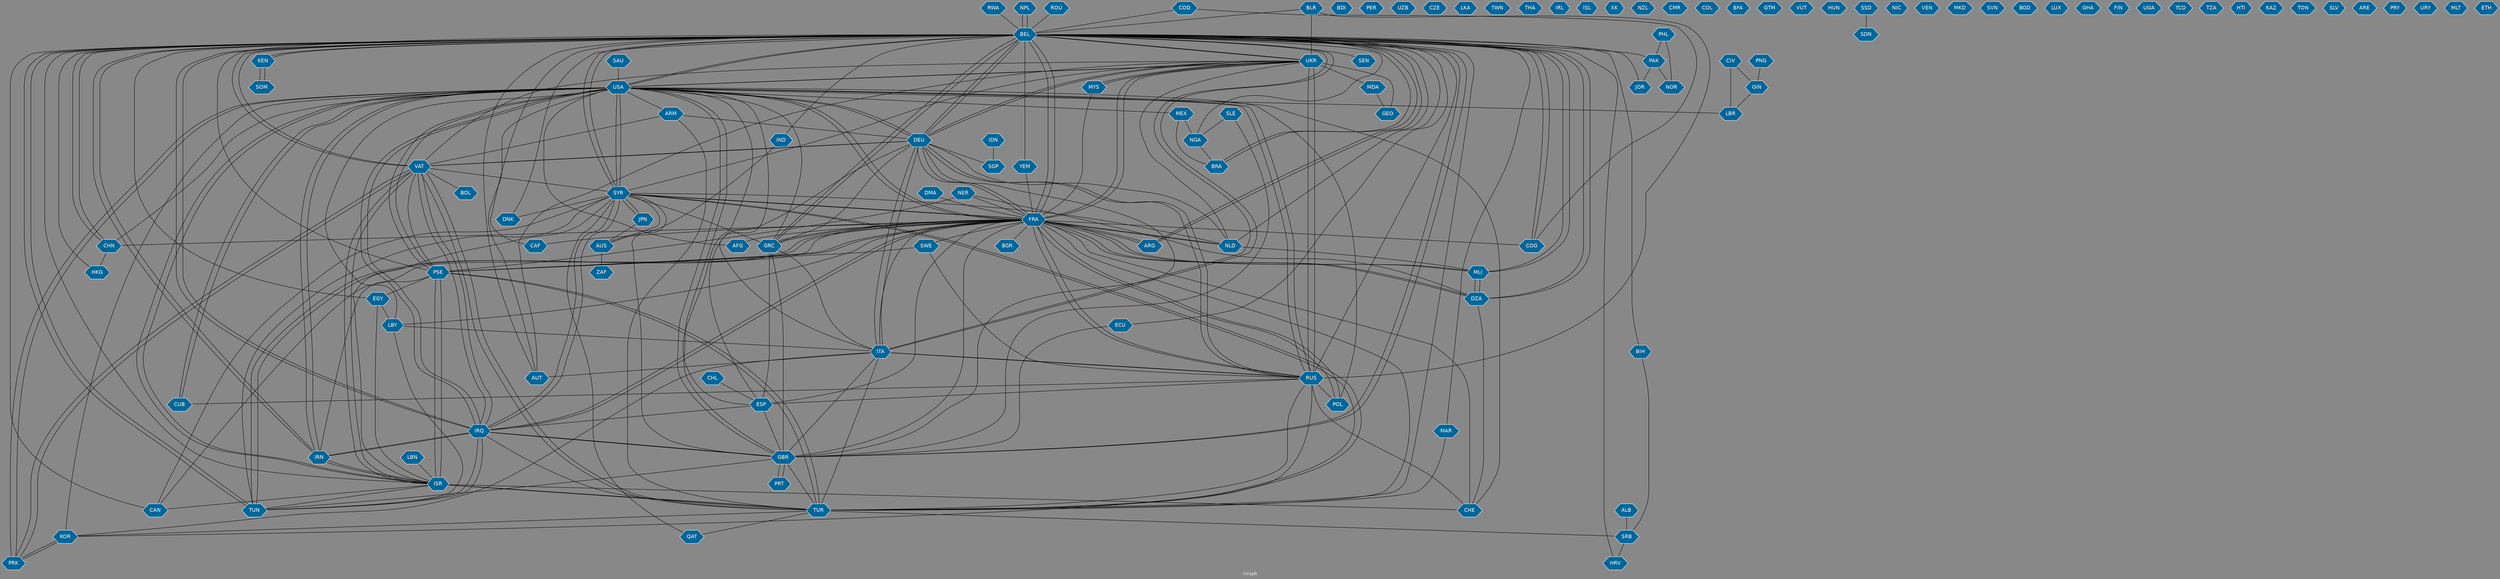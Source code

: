 // Countries together in item graph
graph {
	graph [bgcolor="#888888" fontcolor=white fontsize=12 label="Graph" outputorder=edgesfirst overlap=prism]
	node [color=white fillcolor="#006699" fontcolor=white fontname=Helvetica shape=hexagon style=filled]
	edge [arrowhead=open color=black fontcolor=white fontname=Courier fontsize=12]
		NPL [label=NPL]
		UKR [label=UKR]
		JPN [label=JPN]
		CUB [label=CUB]
		USA [label=USA]
		BDI [label=BDI]
		CHN [label=CHN]
		FRA [label=FRA]
		ARG [label=ARG]
		IDN [label=IDN]
		SGP [label=SGP]
		SYR [label=SYR]
		TUR [label=TUR]
		ITA [label=ITA]
		ESP [label=ESP]
		COD [label=COD]
		COG [label=COG]
		DNK [label=DNK]
		LBY [label=LBY]
		TUN [label=TUN]
		BEL [label=BEL]
		CAN [label=CAN]
		RUS [label=RUS]
		CHE [label=CHE]
		BRA [label=BRA]
		PER [label=PER]
		AUT [label=AUT]
		DEU [label=DEU]
		IRQ [label=IRQ]
		NLD [label=NLD]
		ZAF [label=ZAF]
		DZA [label=DZA]
		ISR [label=ISR]
		PSE [label=PSE]
		NGA [label=NGA]
		EGY [label=EGY]
		AFG [label=AFG]
		KOR [label=KOR]
		UZB [label=UZB]
		CHL [label=CHL]
		CZE [label=CZE]
		POL [label=POL]
		GRC [label=GRC]
		SAU [label=SAU]
		MEX [label=MEX]
		KEN [label=KEN]
		LBR [label=LBR]
		GBR [label=GBR]
		SOM [label=SOM]
		MLI [label=MLI]
		HKG [label=HKG]
		LKA [label=LKA]
		VAT [label=VAT]
		SWE [label=SWE]
		PAK [label=PAK]
		TWN [label=TWN]
		THA [label=THA]
		IRL [label=IRL]
		ISL [label=ISL]
		SLE [label=SLE]
		NOR [label=NOR]
		MYS [label=MYS]
		JOR [label=JOR]
		XK [label=XK]
		MAR [label=MAR]
		NZL [label=NZL]
		CMR [label=CMR]
		ROU [label=ROU]
		COL [label=COL]
		SRB [label=SRB]
		BFA [label=BFA]
		IRN [label=IRN]
		GEO [label=GEO]
		NER [label=NER]
		PRK [label=PRK]
		YEM [label=YEM]
		GTM [label=GTM]
		AUS [label=AUS]
		PRT [label=PRT]
		VUT [label=VUT]
		HUN [label=HUN]
		SDN [label=SDN]
		NIC [label=NIC]
		PHL [label=PHL]
		IND [label=IND]
		VEN [label=VEN]
		MKD [label=MKD]
		GIN [label=GIN]
		HRV [label=HRV]
		CIV [label=CIV]
		SSD [label=SSD]
		SVN [label=SVN]
		ARM [label=ARM]
		BGD [label=BGD]
		PNG [label=PNG]
		LUX [label=LUX]
		GHA [label=GHA]
		FIN [label=FIN]
		UGA [label=UGA]
		LBN [label=LBN]
		BGR [label=BGR]
		TCD [label=TCD]
		QAT [label=QAT]
		ECU [label=ECU]
		BLR [label=BLR]
		ALB [label=ALB]
		CAF [label=CAF]
		BIH [label=BIH]
		TZA [label=TZA]
		HTI [label=HTI]
		RWA [label=RWA]
		BOL [label=BOL]
		KAZ [label=KAZ]
		TON [label=TON]
		SEN [label=SEN]
		MDA [label=MDA]
		SLV [label=SLV]
		DMA [label=DMA]
		ARE [label=ARE]
		PRY [label=PRY]
		URY [label=URY]
		MLT [label=MLT]
		ETH [label=ETH]
			FRA -- MLI [weight=2]
			FRA -- BEL [weight=11]
			UKR -- FRA [weight=2]
			IRQ -- GBR [weight=1]
			ALB -- SRB [weight=2]
			SYR -- TUR [weight=1]
			MLI -- FRA [weight=2]
			ITA -- AUT [weight=1]
			GRC -- FRA [weight=2]
			CIV -- LBR [weight=1]
			TUR -- ITA [weight=1]
			FRA -- PSE [weight=3]
			AUS -- SYR [weight=1]
			PAK -- NOR [weight=1]
			CAN -- SYR [weight=1]
			UKR -- USA [weight=6]
			TUR -- ISR [weight=1]
			BEL -- ECU [weight=1]
			GBR -- TUN [weight=1]
			FRA -- ITA [weight=1]
			LBY -- TUN [weight=2]
			ITA -- RUS [weight=1]
			GRC -- SYR [weight=1]
			BIH -- SRB [weight=1]
			MLI -- DZA [weight=1]
			MEX -- BRA [weight=1]
			PHL -- NOR [weight=1]
			VAT -- TUR [weight=1]
			SLE -- GBR [weight=1]
			BEL -- COG [weight=3]
			NLD -- BEL [weight=1]
			ISR -- CHE [weight=1]
			DEU -- GBR [weight=1]
			GBR -- IRQ [weight=1]
			GBR -- PRT [weight=1]
			FRA -- NLD [weight=1]
			MLI -- BEL [weight=7]
			BEL -- IND [weight=1]
			UKR -- GEO [weight=1]
			SWE -- PSE [weight=1]
			TUN -- FRA [weight=1]
			SYR -- ISR [weight=1]
			CHE -- USA [weight=1]
			MDA -- GEO [weight=1]
			TUR -- SYR [weight=1]
			ISR -- IRN [weight=3]
			BEL -- GRC [weight=1]
			BEL -- MAR [weight=1]
			RUS -- DEU [weight=2]
			ITA -- BEL [weight=1]
			BEL -- FRA [weight=10]
			IRN -- BEL [weight=1]
			GRC -- BEL [weight=3]
			FRA -- AFG [weight=1]
			TUR -- PSE [weight=1]
			BEL -- PSE [weight=3]
			BEL -- CHN [weight=1]
			TUR -- ARM [weight=1]
			NLD -- FRA [weight=1]
			RUS -- SWE [weight=1]
			AUT -- USA [weight=1]
			MAR -- TUR [weight=1]
			ISR -- TUN [weight=2]
			GBR -- ESP [weight=2]
			PRK -- USA [weight=9]
			NER -- FRA [weight=1]
			BEL -- ARG [weight=1]
			GBR -- BEL [weight=2]
			USA -- UKR [weight=4]
			USA -- IRN [weight=1]
			BEL -- PAK [weight=1]
			RUS -- CUB [weight=1]
			PAK -- JOR [weight=1]
			UKR -- MYS [weight=1]
			SYR -- QAT [weight=1]
			TUR -- BEL [weight=1]
			SYR -- BEL [weight=5]
			KOR -- PRK [weight=1]
			BEL -- USA [weight=3]
			BEL -- MLI [weight=5]
			DEU -- RUS [weight=3]
			BEL -- KEN [weight=2]
			IRQ -- IRN [weight=2]
			FRA -- CAF [weight=2]
			CHN -- USA [weight=2]
			USA -- LBR [weight=1]
			BEL -- EGY [weight=1]
			TUR -- KOR [weight=1]
			COG -- BEL [weight=1]
			COD -- BEL [weight=1]
			VAT -- PSE [weight=1]
			FRA -- CHE [weight=1]
			BEL -- BRA [weight=1]
			IRQ -- BEL [weight=5]
			FRA -- POL [weight=1]
			POL -- FRA [weight=1]
			FRA -- LBY [weight=1]
			DEU -- ITA [weight=2]
			ISR -- TUR [weight=1]
			TUN -- IRQ [weight=1]
			ISR -- VAT [weight=1]
			SSD -- SDN [weight=1]
			YEM -- FRA [weight=1]
			USA -- SYR [weight=5]
			VAT -- BEL [weight=1]
			DZA -- FRA [weight=10]
			HRV -- BEL [weight=1]
			ARM -- DEU [weight=1]
			NGA -- BRA [weight=1]
			USA -- IRQ [weight=18]
			BLR -- UKR [weight=4]
			BEL -- DEU [weight=1]
			PSE -- EGY [weight=3]
			RUS -- POL [weight=2]
			FRA -- COG [weight=1]
			CHL -- ESP [weight=1]
			BLR -- RUS [weight=1]
			ARG -- FRA [weight=5]
			DEU -- BEL [weight=2]
			PSE -- USA [weight=5]
			IRQ -- SYR [weight=8]
			NLD -- UKR [weight=1]
			PSE -- ISR [weight=47]
			AUT -- BEL [weight=1]
			ISR -- USA [weight=3]
			MEX -- NGA [weight=1]
			MYS -- FRA [weight=1]
			UKR -- BEL [weight=4]
			IRN -- USA [weight=1]
			GRC -- ESP [weight=2]
			USA -- ESP [weight=1]
			KEN -- SOM [weight=1]
			VAT -- PRK [weight=1]
			IDN -- SGP [weight=2]
			VAT -- ISR [weight=2]
			IRN -- PSE [weight=1]
			USA -- RUS [weight=8]
			JPN -- AUS [weight=1]
			SYR -- NLD [weight=1]
			FRA -- DEU [weight=9]
			POL -- USA [weight=1]
			NPL -- BEL [weight=2]
			NER -- DZA [weight=1]
			USA -- KOR [weight=2]
			PNG -- GIN [weight=2]
			RUS -- CHE [weight=1]
			FRA -- USA [weight=10]
			DEU -- FRA [weight=3]
			PSE -- FRA [weight=4]
			ISR -- PSE [weight=42]
			VAT -- BOL [weight=1]
			USA -- ITA [weight=1]
			FRA -- GBR [weight=3]
			BEL -- VAT [weight=2]
			FRA -- ARG [weight=4]
			UKR -- VAT [weight=1]
			BEL -- SEN [weight=1]
			JOR -- BEL [weight=1]
			CAN -- BEL [weight=2]
			FRA -- GRC [weight=1]
			ARG -- BEL [weight=1]
			BEL -- GBR [weight=1]
			PHL -- PAK [weight=1]
			ESP -- FRA [weight=2]
			SYR -- IRQ [weight=2]
			BEL -- HKG [weight=1]
			FRA -- DZA [weight=7]
			BEL -- ITA [weight=3]
			VAT -- IRQ [weight=3]
			USA -- BEL [weight=1]
			ECU -- GBR [weight=1]
			USA -- AFG [weight=2]
			SRB -- HRV [weight=1]
			NLD -- MLI [weight=2]
			UKR -- DEU [weight=2]
			SYR -- UKR [weight=1]
			UKR -- MDA [weight=1]
			DEU -- NLD [weight=1]
			FRA -- SYR [weight=5]
			BRA -- BEL [weight=1]
			SYR -- DNK [weight=1]
			BEL -- UKR [weight=3]
			USA -- MEX [weight=1]
			SYR -- JPN [weight=1]
			CAN -- FRA [weight=2]
			PRK -- KOR [weight=1]
			RUS -- UKR [weight=42]
			USA -- FRA [weight=3]
			FRA -- SWE [weight=1]
			FRA -- RUS [weight=3]
			BEL -- TUN [weight=6]
			GRC -- USA [weight=1]
			DNK -- BEL [weight=1]
			USA -- PSE [weight=2]
			AUT -- UKR [weight=1]
			BEL -- NGA [weight=1]
			DMA -- FRA [weight=1]
			BEL -- YEM [weight=1]
			GRC -- GBR [weight=1]
			ITA -- DEU [weight=1]
			TUN -- BEL [weight=2]
			IRQ -- FRA [weight=4]
			EGY -- LBY [weight=3]
			BEL -- BIH [weight=1]
			DEU -- VAT [weight=1]
			ISR -- EGY [weight=1]
			RWA -- BEL [weight=1]
			GBR -- USA [weight=1]
			USA -- DEU [weight=2]
			BEL -- IRN [weight=1]
			SYR -- TUN [weight=1]
			GIN -- LBR [weight=1]
			MYS -- UKR [weight=1]
			LBY -- ITA [weight=1]
			USA -- PRK [weight=1]
			ROU -- BEL [weight=1]
			USA -- ISR [weight=3]
			GRC -- ITA [weight=1]
			SYR -- USA [weight=7]
			DEU -- UKR [weight=4]
			UKR -- RUS [weight=49]
			BEL -- NPL [weight=5]
			ARM -- VAT [weight=1]
			PSE -- TUR [weight=1]
			CHN -- BEL [weight=1]
			NER -- PSE [weight=1]
			TUR -- VAT [weight=1]
			DZA -- CHE [weight=1]
			TUR -- RUS [weight=1]
			RUS -- FRA [weight=4]
			DEU -- SGP [weight=1]
			IRQ -- USA [weight=10]
			ISR -- CAN [weight=1]
			USA -- LBY [weight=2]
			CIV -- GIN [weight=1]
			FRA -- IRQ [weight=2]
			USA -- GBR [weight=2]
			KOR -- ITA [weight=1]
			TUR -- QAT [weight=1]
			ESP -- DEU [weight=1]
			IRQ -- TUN [weight=1]
			DZA -- MLI [weight=4]
			PRT -- GBR [weight=1]
			FRA -- TUR [weight=2]
			GBR -- TUR [weight=1]
			IRN -- IRQ [weight=1]
			JPN -- SYR [weight=1]
			IRQ -- VAT [weight=1]
			BEL -- SYR [weight=3]
			BEL -- IRQ [weight=12]
			SOM -- KEN [weight=2]
			IND -- AUS [weight=1]
			USA -- ARM [weight=1]
			FRA -- BGR [weight=2]
			SLE -- NGA [weight=1]
			KOR -- RUS [weight=1]
			RUS -- USA [weight=9]
			BEL -- DZA [weight=1]
			USA -- CUB [weight=3]
			DEU -- USA [weight=4]
			BEL -- RUS [weight=1]
			IRN -- ISR [weight=1]
			CUB -- USA [weight=2]
			TUR -- SRB [weight=1]
			GBR -- ITA [weight=1]
			FRA -- CHN [weight=1]
			ISR -- BEL [weight=4]
			GRC -- DEU [weight=6]
			VAT -- DEU [weight=1]
			ESP -- IRQ [weight=1]
			SYR -- FRA [weight=1]
			CAF -- BEL [weight=1]
			PRK -- VAT [weight=1]
			COD -- COG [weight=1]
			LBN -- ISR [weight=1]
			VAT -- SYR [weight=1]
			SYR -- GBR [weight=1]
			RUS -- ESP [weight=1]
			IRQ -- TUR [weight=1]
			DZA -- BEL [weight=1]
			FRA -- UKR [weight=3]
			FRA -- TUN [weight=3]
			KEN -- BEL [weight=2]
			RUS -- ITA [weight=1]
			AUS -- ZAF [weight=1]
			BLR -- BEL [weight=1]
			CHN -- HKG [weight=1]
			SAU -- USA [weight=1]
}